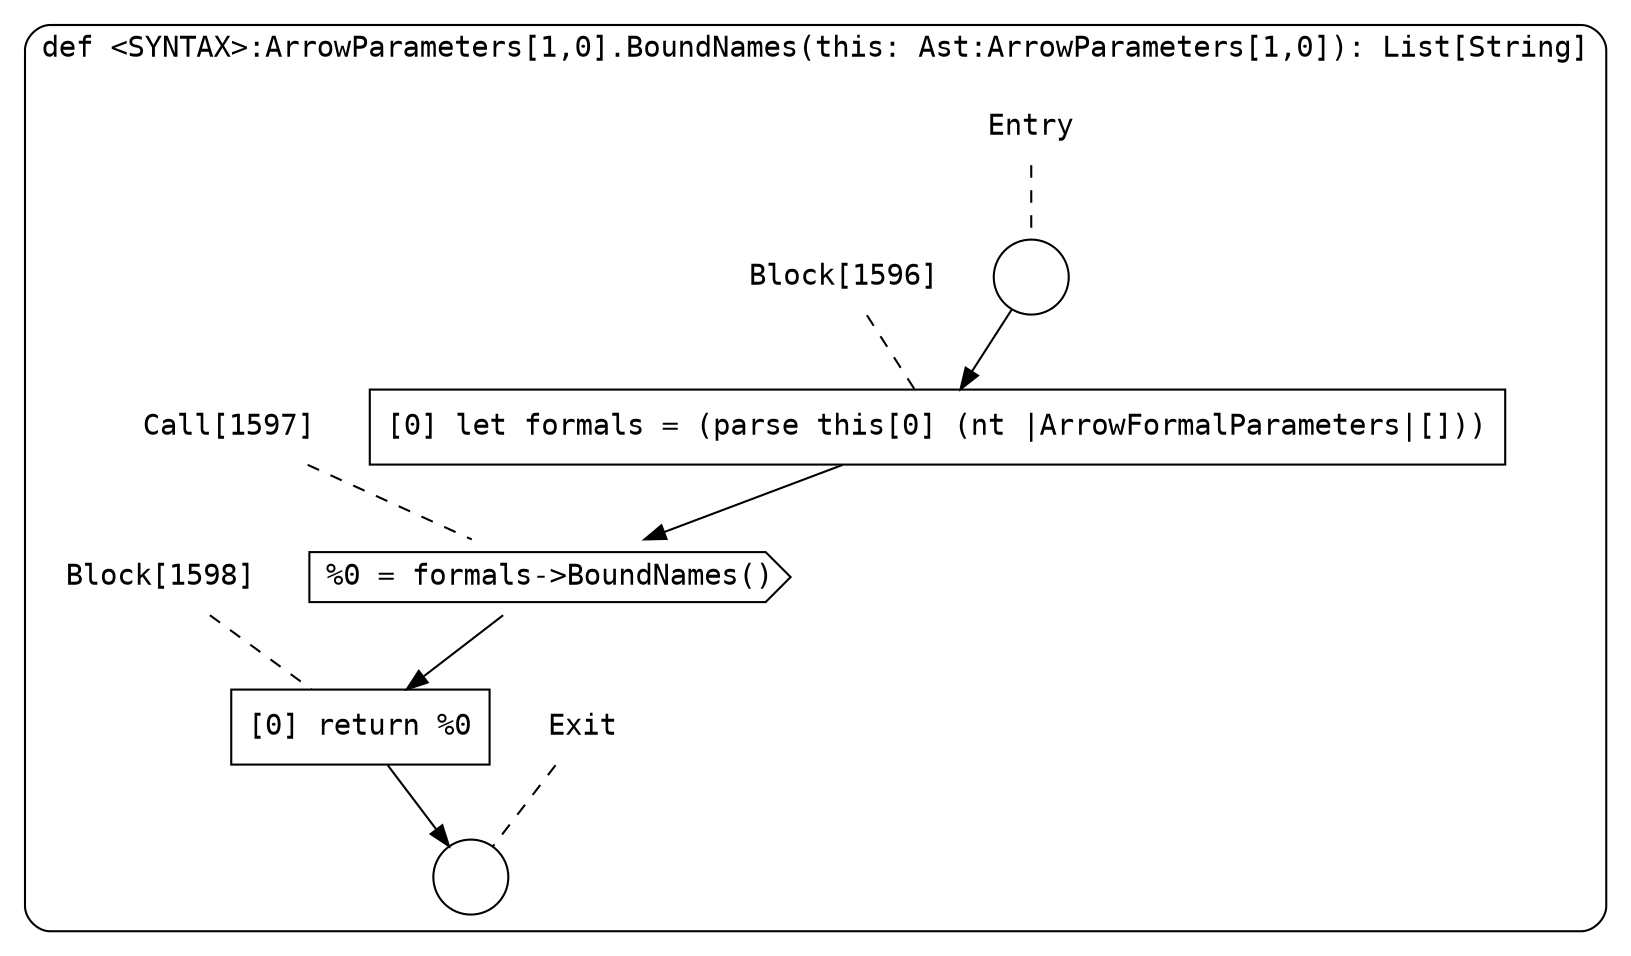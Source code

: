 digraph {
  graph [fontname = "Consolas"]
  node [fontname = "Consolas"]
  edge [fontname = "Consolas"]
  subgraph cluster210 {
    label = "def <SYNTAX>:ArrowParameters[1,0].BoundNames(this: Ast:ArrowParameters[1,0]): List[String]"
    style = rounded
    cluster210_entry_name [shape=none, label=<<font color="black">Entry</font>>]
    cluster210_entry_name -> cluster210_entry [arrowhead=none, color="black", style=dashed]
    cluster210_entry [shape=circle label=" " color="black" fillcolor="white" style=filled]
    cluster210_entry -> node1596 [color="black"]
    cluster210_exit_name [shape=none, label=<<font color="black">Exit</font>>]
    cluster210_exit_name -> cluster210_exit [arrowhead=none, color="black", style=dashed]
    cluster210_exit [shape=circle label=" " color="black" fillcolor="white" style=filled]
    node1596_name [shape=none, label=<<font color="black">Block[1596]</font>>]
    node1596_name -> node1596 [arrowhead=none, color="black", style=dashed]
    node1596 [shape=box, label=<<font color="black">[0] let formals = (parse this[0] (nt |ArrowFormalParameters|[]))<BR ALIGN="LEFT"/></font>> color="black" fillcolor="white", style=filled]
    node1596 -> node1597 [color="black"]
    node1597_name [shape=none, label=<<font color="black">Call[1597]</font>>]
    node1597_name -> node1597 [arrowhead=none, color="black", style=dashed]
    node1597 [shape=cds, label=<<font color="black">%0 = formals-&gt;BoundNames()</font>> color="black" fillcolor="white", style=filled]
    node1597 -> node1598 [color="black"]
    node1598_name [shape=none, label=<<font color="black">Block[1598]</font>>]
    node1598_name -> node1598 [arrowhead=none, color="black", style=dashed]
    node1598 [shape=box, label=<<font color="black">[0] return %0<BR ALIGN="LEFT"/></font>> color="black" fillcolor="white", style=filled]
    node1598 -> cluster210_exit [color="black"]
  }
}